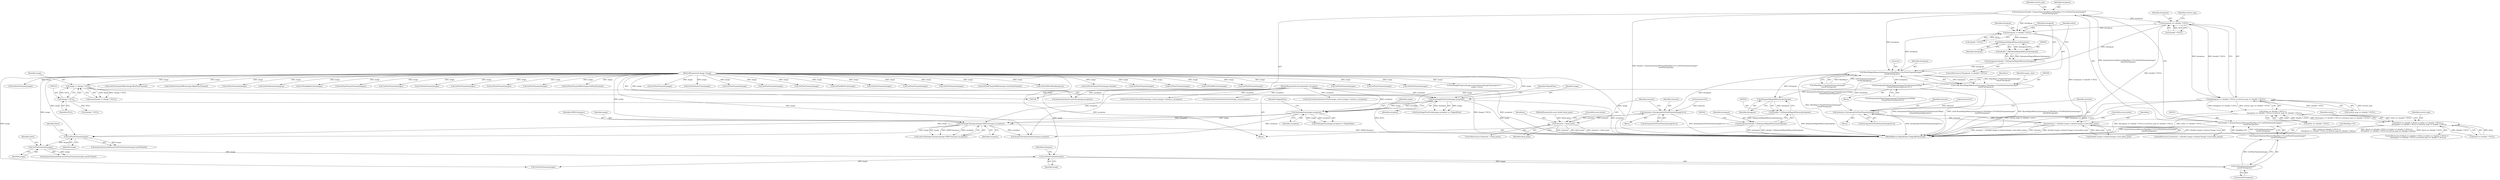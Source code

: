 digraph "0_ImageMagick_1cc6f0ccc92c20c7cab6c4a7335daf29c91f0d8e@pointer" {
"1000188" [label="(Call,histogram=(double *) AcquireQuantumMemory(MaxMap+1UL,GetPixelChannels(image)*\n    sizeof(*histogram)))"];
"1000190" [label="(Call,(double *) AcquireQuantumMemory(MaxMap+1UL,GetPixelChannels(image)*\n    sizeof(*histogram)))"];
"1000192" [label="(Call,AcquireQuantumMemory(MaxMap+1UL,GetPixelChannels(image)*\n    sizeof(*histogram)))"];
"1000196" [label="(Call,GetPixelChannels(image)*\n    sizeof(*histogram))"];
"1000197" [label="(Call,GetPixelChannels(image))"];
"1000183" [label="(Call,GetPixelChannels(image))"];
"1000173" [label="(Call,GetPixelChannels(image))"];
"1000158" [label="(Call,SetImageGray(image,exception))"];
"1000150" [label="(Call,SyncImagePixelCache(image,exception))"];
"1000122" [label="(Call,image != (Image *) NULL)"];
"1000107" [label="(MethodParameterIn,Image *image)"];
"1000124" [label="(Call,(Image *) NULL)"];
"1000110" [label="(MethodParameterIn,ExceptionInfo *exception)"];
"1000164" [label="(Call,SetImageColorspace(image,GRAYColorspace,exception))"];
"1000230" [label="(Call,histogram == (double *) NULL)"];
"1000229" [label="(Call,(histogram == (double *) NULL) || (stretch_map == (double *) NULL))"];
"1000223" [label="(Call,(white == (double *) NULL) ||\n      (histogram == (double *) NULL) || (stretch_map == (double *) NULL))"];
"1000217" [label="(Call,(black == (double *) NULL) || (white == (double *) NULL) ||\n      (histogram == (double *) NULL) || (stretch_map == (double *) NULL))"];
"1000254" [label="(Call,histogram != (double *) NULL)"];
"1000263" [label="(Call,RelinquishMagickMemory(histogram))"];
"1000261" [label="(Call,(double *) RelinquishMagickMemory(histogram))"];
"1000259" [label="(Call,histogram=(double *) RelinquishMagickMemory(histogram))"];
"1000300" [label="(Call,ResetMagickMemory(histogram,0,(MaxMap+1)*GetPixelChannels(image)*\n    sizeof(*histogram)))"];
"1000298" [label="(Call,(void) ResetMagickMemory(histogram,0,(MaxMap+1)*GetPixelChannels(image)*\n    sizeof(*histogram)))"];
"1000407" [label="(Call,histogram[GetPixelChannels(image)*ScaleQuantumToMap(\n          ClampToQuantum(pixel))+i]++)"];
"1000540" [label="(Call,RelinquishMagickMemory(histogram))"];
"1000538" [label="(Call,(double *) RelinquishMagickMemory(histogram))"];
"1000536" [label="(Call,histogram=(double *) RelinquishMagickMemory(histogram))"];
"1000467" [label="(Call,intensity+=histogram[GetPixelChannels(image)*j+i])"];
"1000478" [label="(Call,intensity > black_point)"];
"1000504" [label="(Call,intensity+=histogram[GetPixelChannels(image)*j+i])"];
"1000515" [label="(Call,intensity > ((double) image->columns*image->rows-white_point))"];
"1000786" [label="(Call,GetPixelChannels(image))"];
"1000224" [label="(Call,white == (double *) NULL)"];
"1000465" [label="(Identifier,j)"];
"1000124" [label="(Call,(Image *) NULL)"];
"1000177" [label="(Identifier,black)"];
"1000727" [label="(Call,GetPixelGreenTraits(image))"];
"1000420" [label="(Call,GetPixelChannels(image))"];
"1000536" [label="(Call,histogram=(double *) RelinquishMagickMemory(histogram))"];
"1000203" [label="(Identifier,stretch_map)"];
"1000264" [label="(Identifier,histogram)"];
"1000166" [label="(Identifier,GRAYColorspace)"];
"1000552" [label="(Call,GetPixelChannels(image))"];
"1000503" [label="(Block,)"];
"1000187" [label="(Identifier,white)"];
"1000183" [label="(Call,GetPixelChannels(image))"];
"1000510" [label="(Call,GetPixelChannels(image))"];
"1000690" [label="(Call,GetPixelRedTraits(image))"];
"1000201" [label="(Identifier,histogram)"];
"1000302" [label="(Literal,0)"];
"1000301" [label="(Identifier,histogram)"];
"1000473" [label="(Call,GetPixelChannels(image))"];
"1000260" [label="(Identifier,histogram)"];
"1000298" [label="(Call,(void) ResetMagickMemory(histogram,0,(MaxMap+1)*GetPixelChannels(image)*\n    sizeof(*histogram)))"];
"1000434" [label="(Call,GetPixelChannels(image))"];
"1000869" [label="(Call,GetCacheViewAuthenticPixels(image_view,0,y,image->columns,1,exception))"];
"1000308" [label="(Call,GetPixelChannels(image))"];
"1000188" [label="(Call,histogram=(double *) AcquireQuantumMemory(MaxMap+1UL,GetPixelChannels(image)*\n    sizeof(*histogram)))"];
"1000172" [label="(Call,AcquireQuantumMemory(GetPixelChannels(image),sizeof(*black)))"];
"1000506" [label="(Call,histogram[GetPixelChannels(image)*j+i])"];
"1000199" [label="(Call,sizeof(*histogram))"];
"1000165" [label="(Identifier,image)"];
"1000173" [label="(Call,GetPixelChannels(image))"];
"1000734" [label="(Call,GetPixelChannelOffset(image,GreenPixelChannel))"];
"1000906" [label="(Call,GetPixelWriteMask(image,q))"];
"1000541" [label="(Identifier,histogram)"];
"1000517" [label="(Call,(double) image->columns*image->rows-white_point)"];
"1000938" [label="(Call,GetPixelChannelTraits(image,channel))"];
"1000480" [label="(Identifier,black_point)"];
"1000123" [label="(Identifier,image)"];
"1000152" [label="(Identifier,exception)"];
"1000253" [label="(ControlStructure,if (histogram != (double *) NULL))"];
"1000565" [label="(Call,GetPixelChannels(image))"];
"1000230" [label="(Call,histogram == (double *) NULL)"];
"1000159" [label="(Identifier,image)"];
"1000198" [label="(Identifier,image)"];
"1000975" [label="(Call,GetPixelChannels(image))"];
"1000261" [label="(Call,(double *) RelinquishMagickMemory(histogram))"];
"1000162" [label="(Call,(void) SetImageColorspace(image,GRAYColorspace,exception))"];
"1000537" [label="(Identifier,histogram)"];
"1000505" [label="(Identifier,intensity)"];
"1000217" [label="(Call,(black == (double *) NULL) || (white == (double *) NULL) ||\n      (histogram == (double *) NULL) || (stretch_map == (double *) NULL))"];
"1000157" [label="(Call,SetImageGray(image,exception) != MagickFalse)"];
"1000392" [label="(Identifier,i)"];
"1000341" [label="(Call,GetCacheViewVirtualPixels(image_view,0,y,image->columns,1,exception))"];
"1000229" [label="(Call,(histogram == (double *) NULL) || (stretch_map == (double *) NULL))"];
"1000259" [label="(Call,histogram=(double *) RelinquishMagickMemory(histogram))"];
"1000189" [label="(Identifier,histogram)"];
"1000107" [label="(MethodParameterIn,Image *image)"];
"1000764" [label="(Call,GetPixelBlueTraits(image))"];
"1000235" [label="(Call,stretch_map == (double *) NULL)"];
"1000843" [label="(Call,AcquireAuthenticCacheView(image,exception))"];
"1000153" [label="(Identifier,MagickFalse)"];
"1000300" [label="(Call,ResetMagickMemory(histogram,0,(MaxMap+1)*GetPixelChannels(image)*\n    sizeof(*histogram)))"];
"1000303" [label="(Call,(MaxMap+1)*GetPixelChannels(image)*\n    sizeof(*histogram))"];
"1000412" [label="(Call,GetPixelChannels(image))"];
"1000232" [label="(Call,(double *) NULL)"];
"1001037" [label="(MethodReturn,MagickExport MagickBooleanType)"];
"1000216" [label="(ControlStructure,if ((black == (double *) NULL) || (white == (double *) NULL) ||\n      (histogram == (double *) NULL) || (stretch_map == (double *) NULL)))"];
"1000393" [label="(Block,)"];
"1000540" [label="(Call,RelinquishMagickMemory(histogram))"];
"1000151" [label="(Identifier,image)"];
"1000263" [label="(Call,RelinquishMagickMemory(histogram))"];
"1000190" [label="(Call,(double *) AcquireQuantumMemory(MaxMap+1UL,GetPixelChannels(image)*\n    sizeof(*histogram)))"];
"1000161" [label="(Identifier,MagickFalse)"];
"1000267" [label="(Identifier,white)"];
"1000452" [label="(Call,intensity=0.0)"];
"1000254" [label="(Call,histogram != (double *) NULL)"];
"1000626" [label="(Call,GetPixelChannels(image))"];
"1000823" [label="(Call,GetPixelChannels(image))"];
"1000184" [label="(Identifier,image)"];
"1000966" [label="(Call,GetPixelChannels(image))"];
"1000314" [label="(Identifier,image_view)"];
"1000979" [label="(Call,SyncCacheViewAuthenticPixels(image_view,exception))"];
"1000998" [label="(Call,SetImageProgress(image,ContrastStretchImageTag,progress++,\n          image->rows))"];
"1000647" [label="(Call,GetPixelChannels(image))"];
"1000110" [label="(MethodParameterIn,ExceptionInfo *exception)"];
"1000315" [label="(Call,AcquireVirtualCacheView(image,exception))"];
"1000211" [label="(Call,GetPixelChannels(image))"];
"1000489" [label="(Call,intensity=0.0)"];
"1000771" [label="(Call,GetPixelChannelOffset(image,BluePixelChannel))"];
"1000108" [label="(MethodParameterIn,const double black_point)"];
"1000197" [label="(Call,GetPixelChannels(image))"];
"1000126" [label="(Identifier,NULL)"];
"1000468" [label="(Identifier,intensity)"];
"1000478" [label="(Call,intensity > black_point)"];
"1000407" [label="(Call,histogram[GetPixelChannels(image)*ScaleQuantumToMap(\n          ClampToQuantum(pixel))+i]++)"];
"1000808" [label="(Call,GetPixelChannelOffset(image,AlphaPixelChannel))"];
"1000121" [label="(Call,assert(image != (Image *) NULL))"];
"1000516" [label="(Identifier,intensity)"];
"1000158" [label="(Call,SetImageGray(image,exception))"];
"1000196" [label="(Call,GetPixelChannels(image)*\n    sizeof(*histogram))"];
"1000502" [label="(Identifier,j)"];
"1000607" [label="(Call,GetPixelChannels(image))"];
"1000479" [label="(Identifier,intensity)"];
"1000149" [label="(Call,SyncImagePixelCache(image,exception) == MagickFalse)"];
"1000538" [label="(Call,(double *) RelinquishMagickMemory(histogram))"];
"1000223" [label="(Call,(white == (double *) NULL) ||\n      (histogram == (double *) NULL) || (stretch_map == (double *) NULL))"];
"1000122" [label="(Call,image != (Image *) NULL)"];
"1000467" [label="(Call,intensity+=histogram[GetPixelChannels(image)*j+i])"];
"1000193" [label="(Call,MaxMap+1UL)"];
"1000255" [label="(Identifier,histogram)"];
"1000192" [label="(Call,AcquireQuantumMemory(MaxMap+1UL,GetPixelChannels(image)*\n    sizeof(*histogram)))"];
"1000378" [label="(Call,GetPixelIntensity(image,p))"];
"1000477" [label="(ControlStructure,if (intensity > black_point))"];
"1000801" [label="(Call,GetPixelAlphaTraits(image))"];
"1000932" [label="(Call,GetPixelChannelChannel(image,j))"];
"1000220" [label="(Call,(double *) NULL)"];
"1000150" [label="(Call,SyncImagePixelCache(image,exception))"];
"1000469" [label="(Call,histogram[GetPixelChannels(image)*j+i])"];
"1000218" [label="(Call,black == (double *) NULL)"];
"1000389" [label="(Call,GetPixelChannels(image))"];
"1000924" [label="(Call,GetPixelChannels(image))"];
"1000296" [label="(Identifier,status)"];
"1000712" [label="(Call,GetPixelChannels(image))"];
"1000182" [label="(Call,AcquireQuantumMemory(GetPixelChannels(image),sizeof(*white)))"];
"1000174" [label="(Identifier,image)"];
"1000164" [label="(Call,SetImageColorspace(image,GRAYColorspace,exception))"];
"1000514" [label="(ControlStructure,if (intensity > ((double) image->columns*image->rows-white_point)))"];
"1000256" [label="(Call,(double *) NULL)"];
"1000408" [label="(Call,histogram[GetPixelChannels(image)*ScaleQuantumToMap(\n          ClampToQuantum(pixel))+i])"];
"1000236" [label="(Identifier,stretch_map)"];
"1000466" [label="(Block,)"];
"1000515" [label="(Call,intensity > ((double) image->columns*image->rows-white_point))"];
"1000528" [label="(ControlStructure,break;)"];
"1000111" [label="(Block,)"];
"1000749" [label="(Call,GetPixelChannels(image))"];
"1000231" [label="(Identifier,histogram)"];
"1000243" [label="(Identifier,stretch_map)"];
"1000913" [label="(Call,GetPixelChannels(image))"];
"1000504" [label="(Call,intensity+=histogram[GetPixelChannels(image)*j+i])"];
"1000160" [label="(Identifier,exception)"];
"1000481" [label="(ControlStructure,break;)"];
"1000167" [label="(Identifier,exception)"];
"1000697" [label="(Call,GetPixelChannelOffset(image,RedPixelChannel))"];
"1000188" -> "1000111"  [label="AST: "];
"1000188" -> "1000190"  [label="CFG: "];
"1000189" -> "1000188"  [label="AST: "];
"1000190" -> "1000188"  [label="AST: "];
"1000203" -> "1000188"  [label="CFG: "];
"1000188" -> "1001037"  [label="DDG: (double *) AcquireQuantumMemory(MaxMap+1UL,GetPixelChannels(image)*\n    sizeof(*histogram))"];
"1000190" -> "1000188"  [label="DDG: AcquireQuantumMemory(MaxMap+1UL,GetPixelChannels(image)*\n    sizeof(*histogram))"];
"1000188" -> "1000230"  [label="DDG: histogram"];
"1000188" -> "1000254"  [label="DDG: histogram"];
"1000188" -> "1000300"  [label="DDG: histogram"];
"1000190" -> "1000192"  [label="CFG: "];
"1000191" -> "1000190"  [label="AST: "];
"1000192" -> "1000190"  [label="AST: "];
"1000190" -> "1001037"  [label="DDG: AcquireQuantumMemory(MaxMap+1UL,GetPixelChannels(image)*\n    sizeof(*histogram))"];
"1000192" -> "1000190"  [label="DDG: MaxMap+1UL"];
"1000192" -> "1000190"  [label="DDG: GetPixelChannels(image)*\n    sizeof(*histogram)"];
"1000192" -> "1000196"  [label="CFG: "];
"1000193" -> "1000192"  [label="AST: "];
"1000196" -> "1000192"  [label="AST: "];
"1000196" -> "1000192"  [label="DDG: GetPixelChannels(image)"];
"1000196" -> "1000199"  [label="CFG: "];
"1000197" -> "1000196"  [label="AST: "];
"1000199" -> "1000196"  [label="AST: "];
"1000197" -> "1000196"  [label="DDG: image"];
"1000197" -> "1000198"  [label="CFG: "];
"1000198" -> "1000197"  [label="AST: "];
"1000201" -> "1000197"  [label="CFG: "];
"1000183" -> "1000197"  [label="DDG: image"];
"1000107" -> "1000197"  [label="DDG: image"];
"1000197" -> "1000211"  [label="DDG: image"];
"1000183" -> "1000182"  [label="AST: "];
"1000183" -> "1000184"  [label="CFG: "];
"1000184" -> "1000183"  [label="AST: "];
"1000187" -> "1000183"  [label="CFG: "];
"1000183" -> "1000182"  [label="DDG: image"];
"1000173" -> "1000183"  [label="DDG: image"];
"1000107" -> "1000183"  [label="DDG: image"];
"1000173" -> "1000172"  [label="AST: "];
"1000173" -> "1000174"  [label="CFG: "];
"1000174" -> "1000173"  [label="AST: "];
"1000177" -> "1000173"  [label="CFG: "];
"1000173" -> "1000172"  [label="DDG: image"];
"1000158" -> "1000173"  [label="DDG: image"];
"1000164" -> "1000173"  [label="DDG: image"];
"1000107" -> "1000173"  [label="DDG: image"];
"1000158" -> "1000157"  [label="AST: "];
"1000158" -> "1000160"  [label="CFG: "];
"1000159" -> "1000158"  [label="AST: "];
"1000160" -> "1000158"  [label="AST: "];
"1000161" -> "1000158"  [label="CFG: "];
"1000158" -> "1000157"  [label="DDG: image"];
"1000158" -> "1000157"  [label="DDG: exception"];
"1000150" -> "1000158"  [label="DDG: image"];
"1000150" -> "1000158"  [label="DDG: exception"];
"1000107" -> "1000158"  [label="DDG: image"];
"1000110" -> "1000158"  [label="DDG: exception"];
"1000158" -> "1000164"  [label="DDG: image"];
"1000158" -> "1000164"  [label="DDG: exception"];
"1000158" -> "1000315"  [label="DDG: exception"];
"1000150" -> "1000149"  [label="AST: "];
"1000150" -> "1000152"  [label="CFG: "];
"1000151" -> "1000150"  [label="AST: "];
"1000152" -> "1000150"  [label="AST: "];
"1000153" -> "1000150"  [label="CFG: "];
"1000150" -> "1001037"  [label="DDG: image"];
"1000150" -> "1001037"  [label="DDG: exception"];
"1000150" -> "1000149"  [label="DDG: image"];
"1000150" -> "1000149"  [label="DDG: exception"];
"1000122" -> "1000150"  [label="DDG: image"];
"1000107" -> "1000150"  [label="DDG: image"];
"1000110" -> "1000150"  [label="DDG: exception"];
"1000122" -> "1000121"  [label="AST: "];
"1000122" -> "1000124"  [label="CFG: "];
"1000123" -> "1000122"  [label="AST: "];
"1000124" -> "1000122"  [label="AST: "];
"1000121" -> "1000122"  [label="CFG: "];
"1000122" -> "1001037"  [label="DDG: (Image *) NULL"];
"1000122" -> "1000121"  [label="DDG: image"];
"1000122" -> "1000121"  [label="DDG: (Image *) NULL"];
"1000107" -> "1000122"  [label="DDG: image"];
"1000124" -> "1000122"  [label="DDG: NULL"];
"1000107" -> "1000106"  [label="AST: "];
"1000107" -> "1001037"  [label="DDG: image"];
"1000107" -> "1000164"  [label="DDG: image"];
"1000107" -> "1000211"  [label="DDG: image"];
"1000107" -> "1000308"  [label="DDG: image"];
"1000107" -> "1000315"  [label="DDG: image"];
"1000107" -> "1000378"  [label="DDG: image"];
"1000107" -> "1000389"  [label="DDG: image"];
"1000107" -> "1000412"  [label="DDG: image"];
"1000107" -> "1000420"  [label="DDG: image"];
"1000107" -> "1000434"  [label="DDG: image"];
"1000107" -> "1000473"  [label="DDG: image"];
"1000107" -> "1000510"  [label="DDG: image"];
"1000107" -> "1000552"  [label="DDG: image"];
"1000107" -> "1000565"  [label="DDG: image"];
"1000107" -> "1000607"  [label="DDG: image"];
"1000107" -> "1000626"  [label="DDG: image"];
"1000107" -> "1000647"  [label="DDG: image"];
"1000107" -> "1000690"  [label="DDG: image"];
"1000107" -> "1000697"  [label="DDG: image"];
"1000107" -> "1000712"  [label="DDG: image"];
"1000107" -> "1000727"  [label="DDG: image"];
"1000107" -> "1000734"  [label="DDG: image"];
"1000107" -> "1000749"  [label="DDG: image"];
"1000107" -> "1000764"  [label="DDG: image"];
"1000107" -> "1000771"  [label="DDG: image"];
"1000107" -> "1000786"  [label="DDG: image"];
"1000107" -> "1000801"  [label="DDG: image"];
"1000107" -> "1000808"  [label="DDG: image"];
"1000107" -> "1000823"  [label="DDG: image"];
"1000107" -> "1000843"  [label="DDG: image"];
"1000107" -> "1000906"  [label="DDG: image"];
"1000107" -> "1000913"  [label="DDG: image"];
"1000107" -> "1000924"  [label="DDG: image"];
"1000107" -> "1000932"  [label="DDG: image"];
"1000107" -> "1000938"  [label="DDG: image"];
"1000107" -> "1000966"  [label="DDG: image"];
"1000107" -> "1000975"  [label="DDG: image"];
"1000107" -> "1000998"  [label="DDG: image"];
"1000124" -> "1000126"  [label="CFG: "];
"1000125" -> "1000124"  [label="AST: "];
"1000126" -> "1000124"  [label="AST: "];
"1000124" -> "1001037"  [label="DDG: NULL"];
"1000124" -> "1000220"  [label="DDG: NULL"];
"1000110" -> "1000106"  [label="AST: "];
"1000110" -> "1001037"  [label="DDG: exception"];
"1000110" -> "1000164"  [label="DDG: exception"];
"1000110" -> "1000315"  [label="DDG: exception"];
"1000110" -> "1000341"  [label="DDG: exception"];
"1000110" -> "1000843"  [label="DDG: exception"];
"1000110" -> "1000869"  [label="DDG: exception"];
"1000110" -> "1000979"  [label="DDG: exception"];
"1000164" -> "1000162"  [label="AST: "];
"1000164" -> "1000167"  [label="CFG: "];
"1000165" -> "1000164"  [label="AST: "];
"1000166" -> "1000164"  [label="AST: "];
"1000167" -> "1000164"  [label="AST: "];
"1000162" -> "1000164"  [label="CFG: "];
"1000164" -> "1001037"  [label="DDG: GRAYColorspace"];
"1000164" -> "1000162"  [label="DDG: image"];
"1000164" -> "1000162"  [label="DDG: GRAYColorspace"];
"1000164" -> "1000162"  [label="DDG: exception"];
"1000164" -> "1000315"  [label="DDG: exception"];
"1000230" -> "1000229"  [label="AST: "];
"1000230" -> "1000232"  [label="CFG: "];
"1000231" -> "1000230"  [label="AST: "];
"1000232" -> "1000230"  [label="AST: "];
"1000236" -> "1000230"  [label="CFG: "];
"1000229" -> "1000230"  [label="CFG: "];
"1000230" -> "1001037"  [label="DDG: (double *) NULL"];
"1000230" -> "1000229"  [label="DDG: histogram"];
"1000230" -> "1000229"  [label="DDG: (double *) NULL"];
"1000232" -> "1000230"  [label="DDG: NULL"];
"1000230" -> "1000254"  [label="DDG: histogram"];
"1000230" -> "1000300"  [label="DDG: histogram"];
"1000229" -> "1000223"  [label="AST: "];
"1000229" -> "1000235"  [label="CFG: "];
"1000235" -> "1000229"  [label="AST: "];
"1000223" -> "1000229"  [label="CFG: "];
"1000229" -> "1001037"  [label="DDG: stretch_map == (double *) NULL"];
"1000229" -> "1001037"  [label="DDG: histogram == (double *) NULL"];
"1000229" -> "1000223"  [label="DDG: histogram == (double *) NULL"];
"1000229" -> "1000223"  [label="DDG: stretch_map == (double *) NULL"];
"1000235" -> "1000229"  [label="DDG: stretch_map"];
"1000235" -> "1000229"  [label="DDG: (double *) NULL"];
"1000223" -> "1000217"  [label="AST: "];
"1000223" -> "1000224"  [label="CFG: "];
"1000224" -> "1000223"  [label="AST: "];
"1000217" -> "1000223"  [label="CFG: "];
"1000223" -> "1001037"  [label="DDG: (histogram == (double *) NULL) || (stretch_map == (double *) NULL)"];
"1000223" -> "1001037"  [label="DDG: white == (double *) NULL"];
"1000223" -> "1000217"  [label="DDG: white == (double *) NULL"];
"1000223" -> "1000217"  [label="DDG: (histogram == (double *) NULL) || (stretch_map == (double *) NULL)"];
"1000224" -> "1000223"  [label="DDG: white"];
"1000224" -> "1000223"  [label="DDG: (double *) NULL"];
"1000217" -> "1000216"  [label="AST: "];
"1000217" -> "1000218"  [label="CFG: "];
"1000218" -> "1000217"  [label="AST: "];
"1000243" -> "1000217"  [label="CFG: "];
"1000296" -> "1000217"  [label="CFG: "];
"1000217" -> "1001037"  [label="DDG: (white == (double *) NULL) ||\n      (histogram == (double *) NULL) || (stretch_map == (double *) NULL)"];
"1000217" -> "1001037"  [label="DDG: (black == (double *) NULL) || (white == (double *) NULL) ||\n      (histogram == (double *) NULL) || (stretch_map == (double *) NULL)"];
"1000217" -> "1001037"  [label="DDG: black == (double *) NULL"];
"1000218" -> "1000217"  [label="DDG: black"];
"1000218" -> "1000217"  [label="DDG: (double *) NULL"];
"1000254" -> "1000253"  [label="AST: "];
"1000254" -> "1000256"  [label="CFG: "];
"1000255" -> "1000254"  [label="AST: "];
"1000256" -> "1000254"  [label="AST: "];
"1000260" -> "1000254"  [label="CFG: "];
"1000267" -> "1000254"  [label="CFG: "];
"1000254" -> "1001037"  [label="DDG: histogram != (double *) NULL"];
"1000256" -> "1000254"  [label="DDG: NULL"];
"1000254" -> "1000263"  [label="DDG: histogram"];
"1000254" -> "1000300"  [label="DDG: histogram"];
"1000263" -> "1000261"  [label="AST: "];
"1000263" -> "1000264"  [label="CFG: "];
"1000264" -> "1000263"  [label="AST: "];
"1000261" -> "1000263"  [label="CFG: "];
"1000263" -> "1000261"  [label="DDG: histogram"];
"1000261" -> "1000259"  [label="AST: "];
"1000262" -> "1000261"  [label="AST: "];
"1000259" -> "1000261"  [label="CFG: "];
"1000261" -> "1000259"  [label="DDG: RelinquishMagickMemory(histogram)"];
"1000259" -> "1000253"  [label="AST: "];
"1000260" -> "1000259"  [label="AST: "];
"1000267" -> "1000259"  [label="CFG: "];
"1000259" -> "1000300"  [label="DDG: histogram"];
"1000300" -> "1000298"  [label="AST: "];
"1000300" -> "1000303"  [label="CFG: "];
"1000301" -> "1000300"  [label="AST: "];
"1000302" -> "1000300"  [label="AST: "];
"1000303" -> "1000300"  [label="AST: "];
"1000298" -> "1000300"  [label="CFG: "];
"1000300" -> "1001037"  [label="DDG: (MaxMap+1)*GetPixelChannels(image)*\n    sizeof(*histogram)"];
"1000300" -> "1000298"  [label="DDG: histogram"];
"1000300" -> "1000298"  [label="DDG: 0"];
"1000300" -> "1000298"  [label="DDG: (MaxMap+1)*GetPixelChannels(image)*\n    sizeof(*histogram)"];
"1000303" -> "1000300"  [label="DDG: MaxMap+1"];
"1000303" -> "1000300"  [label="DDG: GetPixelChannels(image)*\n    sizeof(*histogram)"];
"1000300" -> "1000407"  [label="DDG: histogram"];
"1000300" -> "1000467"  [label="DDG: histogram"];
"1000300" -> "1000504"  [label="DDG: histogram"];
"1000300" -> "1000540"  [label="DDG: histogram"];
"1000298" -> "1000111"  [label="AST: "];
"1000299" -> "1000298"  [label="AST: "];
"1000314" -> "1000298"  [label="CFG: "];
"1000298" -> "1001037"  [label="DDG: (void) ResetMagickMemory(histogram,0,(MaxMap+1)*GetPixelChannels(image)*\n    sizeof(*histogram))"];
"1000298" -> "1001037"  [label="DDG: ResetMagickMemory(histogram,0,(MaxMap+1)*GetPixelChannels(image)*\n    sizeof(*histogram))"];
"1000407" -> "1000393"  [label="AST: "];
"1000407" -> "1000408"  [label="CFG: "];
"1000408" -> "1000407"  [label="AST: "];
"1000392" -> "1000407"  [label="CFG: "];
"1000407" -> "1001037"  [label="DDG: histogram[GetPixelChannels(image)*ScaleQuantumToMap(\n          ClampToQuantum(pixel))+i]"];
"1000407" -> "1000540"  [label="DDG: histogram[GetPixelChannels(image)*ScaleQuantumToMap(\n          ClampToQuantum(pixel))+i]"];
"1000540" -> "1000538"  [label="AST: "];
"1000540" -> "1000541"  [label="CFG: "];
"1000541" -> "1000540"  [label="AST: "];
"1000538" -> "1000540"  [label="CFG: "];
"1000540" -> "1000538"  [label="DDG: histogram"];
"1000538" -> "1000536"  [label="AST: "];
"1000539" -> "1000538"  [label="AST: "];
"1000536" -> "1000538"  [label="CFG: "];
"1000538" -> "1001037"  [label="DDG: RelinquishMagickMemory(histogram)"];
"1000538" -> "1000536"  [label="DDG: RelinquishMagickMemory(histogram)"];
"1000536" -> "1000111"  [label="AST: "];
"1000537" -> "1000536"  [label="AST: "];
"1000543" -> "1000536"  [label="CFG: "];
"1000536" -> "1001037"  [label="DDG: (double *) RelinquishMagickMemory(histogram)"];
"1000536" -> "1001037"  [label="DDG: histogram"];
"1000467" -> "1000466"  [label="AST: "];
"1000467" -> "1000469"  [label="CFG: "];
"1000468" -> "1000467"  [label="AST: "];
"1000469" -> "1000467"  [label="AST: "];
"1000479" -> "1000467"  [label="CFG: "];
"1000467" -> "1001037"  [label="DDG: histogram[GetPixelChannels(image)*j+i]"];
"1000478" -> "1000467"  [label="DDG: intensity"];
"1000452" -> "1000467"  [label="DDG: intensity"];
"1000467" -> "1000478"  [label="DDG: intensity"];
"1000478" -> "1000477"  [label="AST: "];
"1000478" -> "1000480"  [label="CFG: "];
"1000479" -> "1000478"  [label="AST: "];
"1000480" -> "1000478"  [label="AST: "];
"1000481" -> "1000478"  [label="CFG: "];
"1000465" -> "1000478"  [label="CFG: "];
"1000478" -> "1001037"  [label="DDG: intensity"];
"1000478" -> "1001037"  [label="DDG: black_point"];
"1000478" -> "1001037"  [label="DDG: intensity > black_point"];
"1000108" -> "1000478"  [label="DDG: black_point"];
"1000504" -> "1000503"  [label="AST: "];
"1000504" -> "1000506"  [label="CFG: "];
"1000505" -> "1000504"  [label="AST: "];
"1000506" -> "1000504"  [label="AST: "];
"1000516" -> "1000504"  [label="CFG: "];
"1000504" -> "1001037"  [label="DDG: histogram[GetPixelChannels(image)*j+i]"];
"1000515" -> "1000504"  [label="DDG: intensity"];
"1000489" -> "1000504"  [label="DDG: intensity"];
"1000504" -> "1000515"  [label="DDG: intensity"];
"1000515" -> "1000514"  [label="AST: "];
"1000515" -> "1000517"  [label="CFG: "];
"1000516" -> "1000515"  [label="AST: "];
"1000517" -> "1000515"  [label="AST: "];
"1000528" -> "1000515"  [label="CFG: "];
"1000502" -> "1000515"  [label="CFG: "];
"1000515" -> "1001037"  [label="DDG: intensity > ((double) image->columns*image->rows-white_point)"];
"1000515" -> "1001037"  [label="DDG: intensity"];
"1000515" -> "1001037"  [label="DDG: (double) image->columns*image->rows-white_point"];
"1000517" -> "1000515"  [label="DDG: (double) image->columns*image->rows"];
"1000517" -> "1000515"  [label="DDG: white_point"];
}

